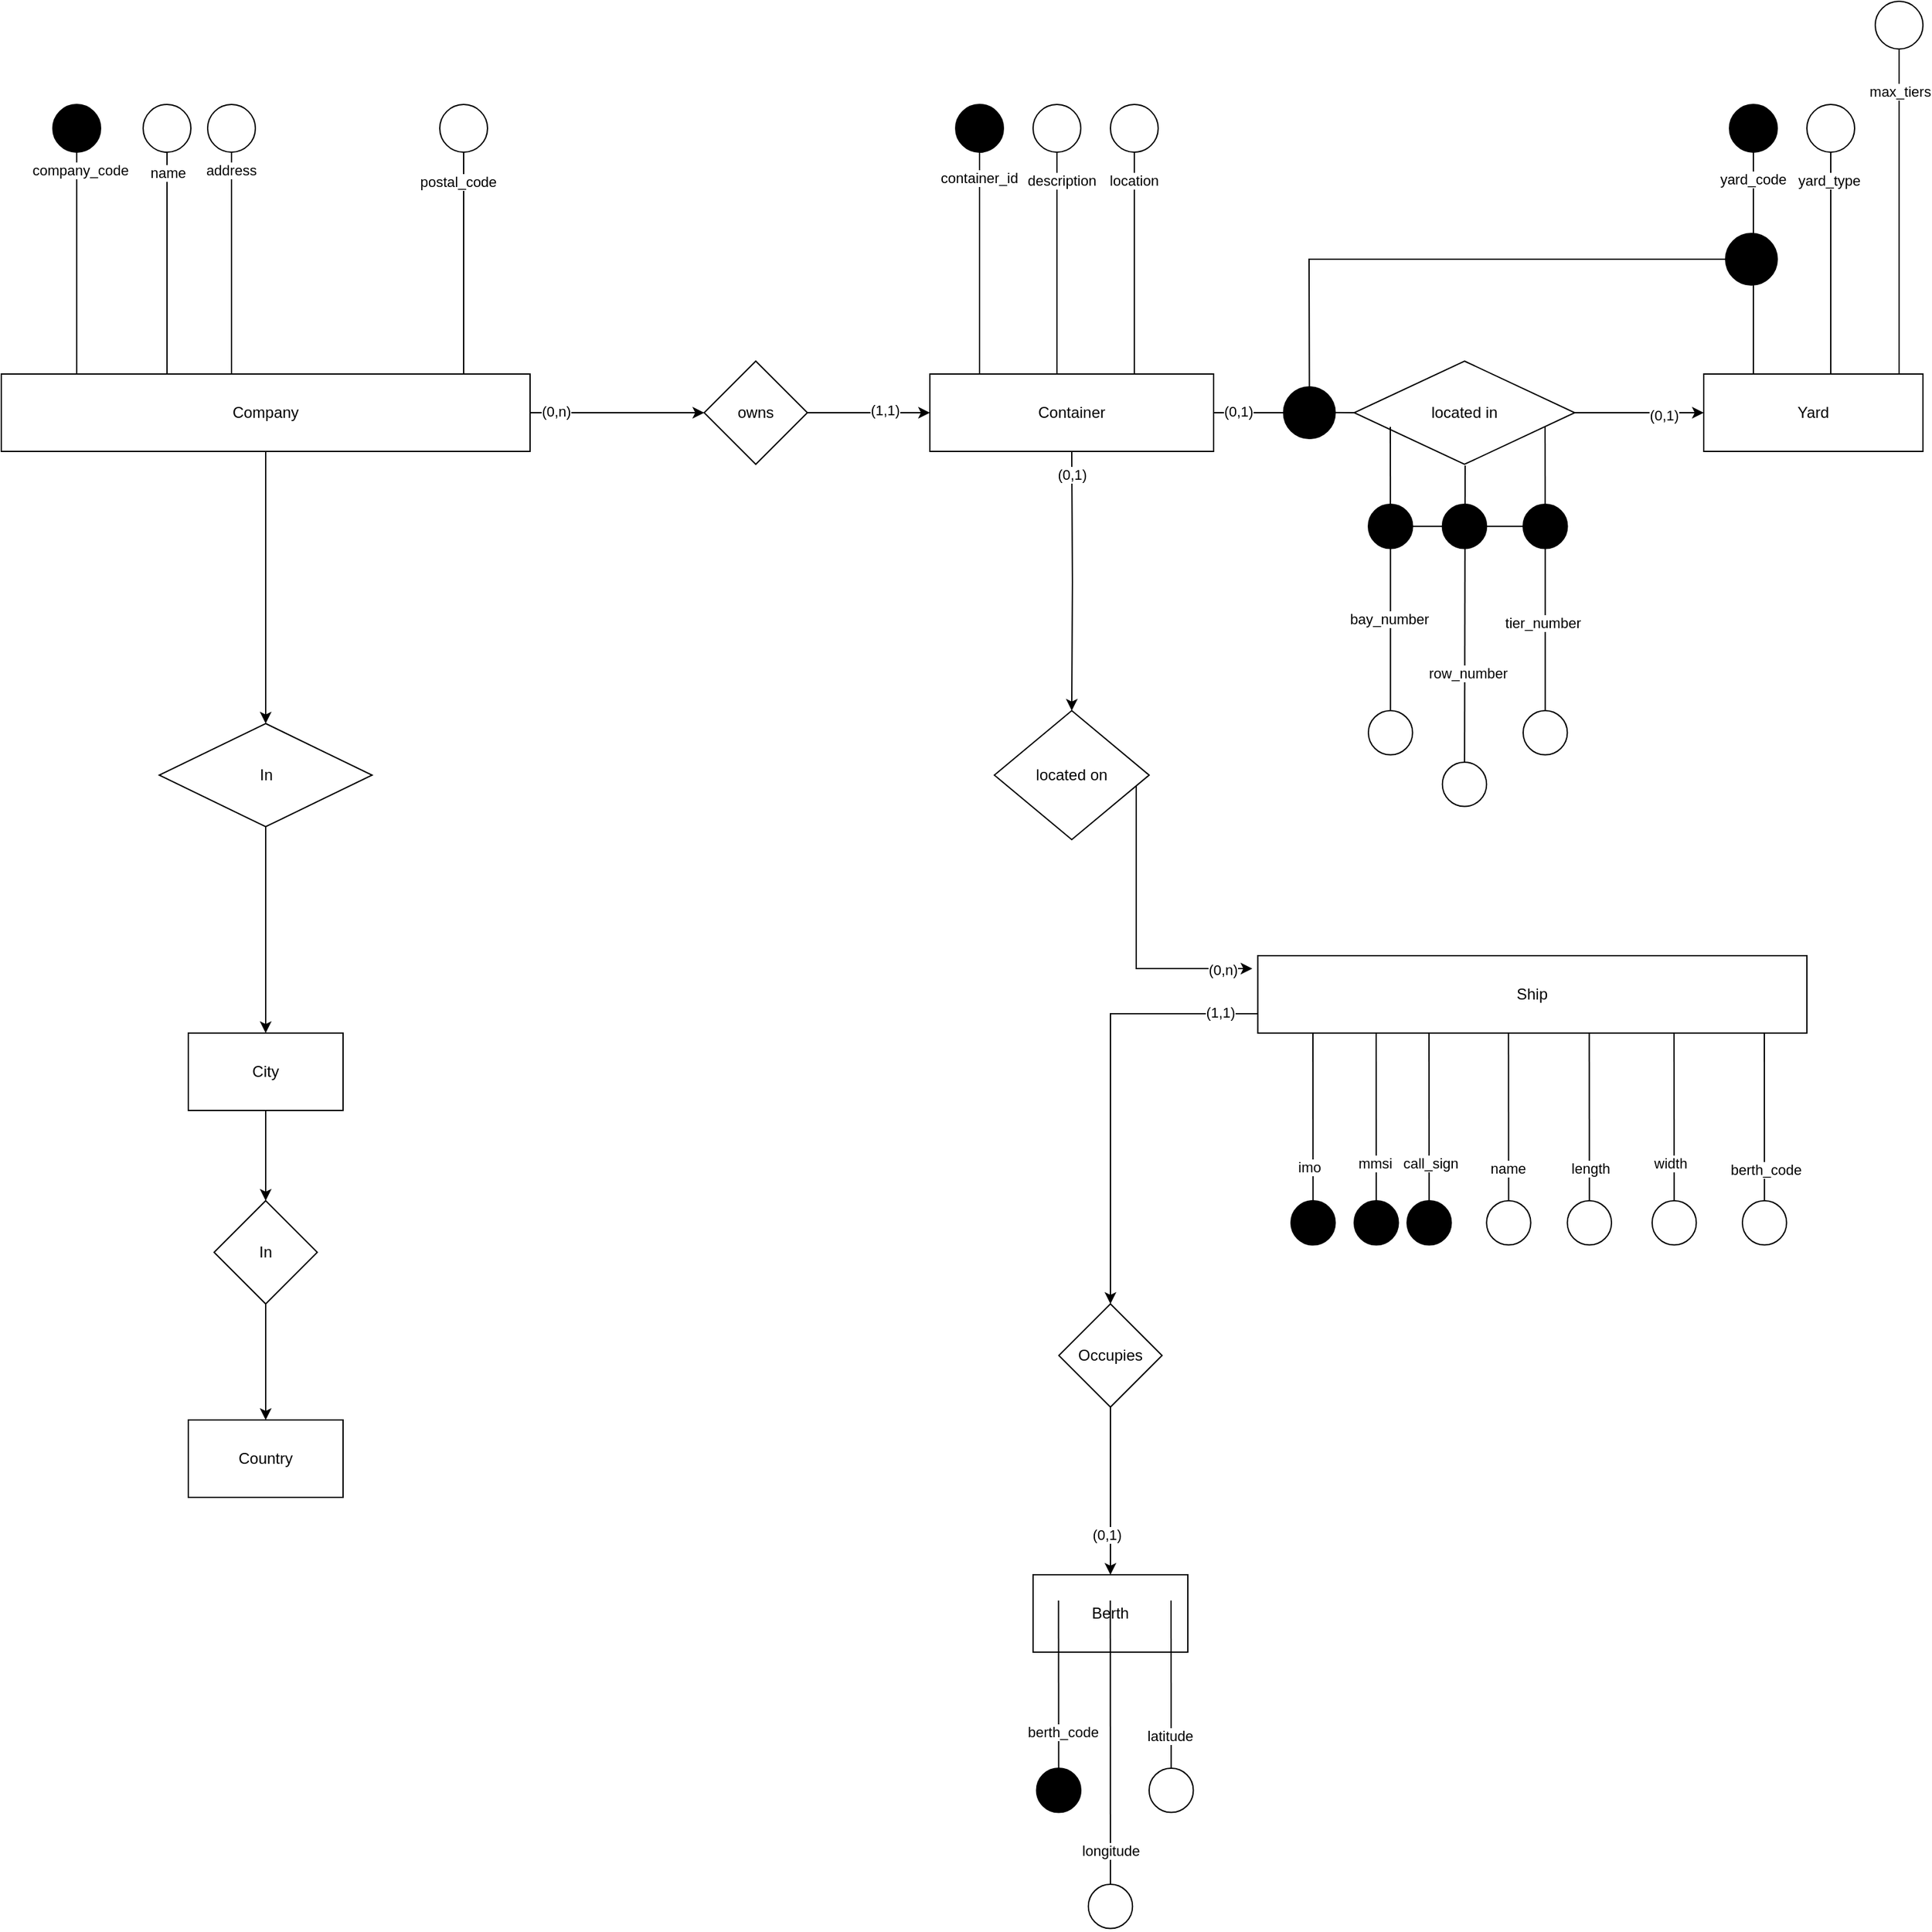 <mxfile version="24.7.14">
  <diagram name="Page-1" id="e7e014a7-5840-1c2e-5031-d8a46d1fe8dd">
    <mxGraphModel dx="2337" dy="1437" grid="1" gridSize="10" guides="1" tooltips="1" connect="1" arrows="1" fold="1" page="1" pageScale="1" pageWidth="1169" pageHeight="826" background="none" math="0" shadow="0">
      <root>
        <mxCell id="0" />
        <mxCell id="1" parent="0" />
        <mxCell id="70YwTGDPezHO6x178m7y-58" value="" style="edgeStyle=orthogonalEdgeStyle;rounded=0;orthogonalLoop=1;jettySize=auto;html=1;" parent="1" source="70YwTGDPezHO6x178m7y-44" target="70YwTGDPezHO6x178m7y-57" edge="1">
          <mxGeometry relative="1" as="geometry" />
        </mxCell>
        <mxCell id="_iF7SoQvkyXgK8WLzw-X-60" value="(0,n)" style="edgeLabel;html=1;align=center;verticalAlign=middle;resizable=0;points=[];" vertex="1" connectable="0" parent="70YwTGDPezHO6x178m7y-58">
          <mxGeometry x="-0.702" relative="1" as="geometry">
            <mxPoint y="-1" as="offset" />
          </mxGeometry>
        </mxCell>
        <mxCell id="70YwTGDPezHO6x178m7y-72" value="" style="edgeStyle=orthogonalEdgeStyle;rounded=0;orthogonalLoop=1;jettySize=auto;html=1;" parent="1" source="70YwTGDPezHO6x178m7y-44" target="70YwTGDPezHO6x178m7y-71" edge="1">
          <mxGeometry relative="1" as="geometry" />
        </mxCell>
        <mxCell id="70YwTGDPezHO6x178m7y-44" value="Company" style="rounded=0;whiteSpace=wrap;html=1;" parent="1" vertex="1">
          <mxGeometry x="40" y="339" width="410" height="60" as="geometry" />
        </mxCell>
        <mxCell id="70YwTGDPezHO6x178m7y-47" value="" style="endArrow=none;html=1;rounded=0;exitX=0.5;exitY=0;exitDx=0;exitDy=0;entryX=0;entryY=0.5;entryDx=0;entryDy=0;" parent="1" target="70YwTGDPezHO6x178m7y-48" edge="1">
          <mxGeometry width="50" height="50" relative="1" as="geometry">
            <mxPoint x="398.5" y="339" as="sourcePoint" />
            <mxPoint x="343.5" y="180" as="targetPoint" />
          </mxGeometry>
        </mxCell>
        <mxCell id="_iF7SoQvkyXgK8WLzw-X-59" value="postal_code" style="edgeLabel;html=1;align=center;verticalAlign=middle;resizable=0;points=[];" vertex="1" connectable="0" parent="70YwTGDPezHO6x178m7y-47">
          <mxGeometry x="0.721" y="5" relative="1" as="geometry">
            <mxPoint y="-1" as="offset" />
          </mxGeometry>
        </mxCell>
        <mxCell id="70YwTGDPezHO6x178m7y-48" value="" style="ellipse;whiteSpace=wrap;html=1;aspect=fixed;rotation=-90;" parent="1" vertex="1">
          <mxGeometry x="380" y="130" width="37" height="37" as="geometry" />
        </mxCell>
        <mxCell id="70YwTGDPezHO6x178m7y-51" value="" style="endArrow=none;html=1;rounded=0;exitX=0.5;exitY=0;exitDx=0;exitDy=0;entryX=0;entryY=0.5;entryDx=0;entryDy=0;" parent="1" target="70YwTGDPezHO6x178m7y-52" edge="1">
          <mxGeometry width="50" height="50" relative="1" as="geometry">
            <mxPoint x="218.5" y="339" as="sourcePoint" />
            <mxPoint x="163.5" y="180" as="targetPoint" />
          </mxGeometry>
        </mxCell>
        <mxCell id="_iF7SoQvkyXgK8WLzw-X-56" value="address" style="edgeLabel;html=1;align=center;verticalAlign=middle;resizable=0;points=[];" vertex="1" connectable="0" parent="70YwTGDPezHO6x178m7y-51">
          <mxGeometry x="0.823" y="1" relative="1" as="geometry">
            <mxPoint y="-1" as="offset" />
          </mxGeometry>
        </mxCell>
        <mxCell id="70YwTGDPezHO6x178m7y-52" value="" style="ellipse;whiteSpace=wrap;html=1;aspect=fixed;rotation=-90;" parent="1" vertex="1">
          <mxGeometry x="200" y="130" width="37" height="37" as="geometry" />
        </mxCell>
        <mxCell id="70YwTGDPezHO6x178m7y-53" value="" style="endArrow=none;html=1;rounded=0;exitX=0.5;exitY=0;exitDx=0;exitDy=0;entryX=0;entryY=0.5;entryDx=0;entryDy=0;" parent="1" target="70YwTGDPezHO6x178m7y-54" edge="1">
          <mxGeometry width="50" height="50" relative="1" as="geometry">
            <mxPoint x="168.5" y="339" as="sourcePoint" />
            <mxPoint x="113.5" y="180" as="targetPoint" />
          </mxGeometry>
        </mxCell>
        <mxCell id="_iF7SoQvkyXgK8WLzw-X-55" value="name" style="edgeLabel;html=1;align=center;verticalAlign=middle;resizable=0;points=[];" vertex="1" connectable="0" parent="70YwTGDPezHO6x178m7y-53">
          <mxGeometry x="0.808" relative="1" as="geometry">
            <mxPoint y="-1" as="offset" />
          </mxGeometry>
        </mxCell>
        <mxCell id="70YwTGDPezHO6x178m7y-54" value="" style="ellipse;whiteSpace=wrap;html=1;aspect=fixed;rotation=-90;" parent="1" vertex="1">
          <mxGeometry x="150" y="130" width="37" height="37" as="geometry" />
        </mxCell>
        <mxCell id="70YwTGDPezHO6x178m7y-55" value="" style="endArrow=none;html=1;rounded=0;exitX=0.5;exitY=0;exitDx=0;exitDy=0;entryX=0;entryY=0.5;entryDx=0;entryDy=0;" parent="1" target="70YwTGDPezHO6x178m7y-56" edge="1">
          <mxGeometry width="50" height="50" relative="1" as="geometry">
            <mxPoint x="98.5" y="339" as="sourcePoint" />
            <mxPoint x="43.5" y="180" as="targetPoint" />
          </mxGeometry>
        </mxCell>
        <mxCell id="_iF7SoQvkyXgK8WLzw-X-54" value="company_code" style="edgeLabel;html=1;align=center;verticalAlign=middle;resizable=0;points=[];" vertex="1" connectable="0" parent="70YwTGDPezHO6x178m7y-55">
          <mxGeometry x="0.823" y="-2" relative="1" as="geometry">
            <mxPoint y="-1" as="offset" />
          </mxGeometry>
        </mxCell>
        <mxCell id="70YwTGDPezHO6x178m7y-56" value="" style="ellipse;whiteSpace=wrap;html=1;aspect=fixed;rotation=-90;fillColor=black;" parent="1" vertex="1">
          <mxGeometry x="80" y="130" width="37" height="37" as="geometry" />
        </mxCell>
        <mxCell id="70YwTGDPezHO6x178m7y-60" value="" style="edgeStyle=orthogonalEdgeStyle;rounded=0;orthogonalLoop=1;jettySize=auto;html=1;" parent="1" source="70YwTGDPezHO6x178m7y-57" target="70YwTGDPezHO6x178m7y-59" edge="1">
          <mxGeometry relative="1" as="geometry" />
        </mxCell>
        <mxCell id="_iF7SoQvkyXgK8WLzw-X-61" value="(1,1)" style="edgeLabel;html=1;align=center;verticalAlign=middle;resizable=0;points=[];" vertex="1" connectable="0" parent="70YwTGDPezHO6x178m7y-60">
          <mxGeometry x="0.266" y="2" relative="1" as="geometry">
            <mxPoint as="offset" />
          </mxGeometry>
        </mxCell>
        <mxCell id="70YwTGDPezHO6x178m7y-57" value="owns" style="rhombus;whiteSpace=wrap;html=1;rounded=0;" parent="1" vertex="1">
          <mxGeometry x="585" y="329" width="80" height="80" as="geometry" />
        </mxCell>
        <mxCell id="70YwTGDPezHO6x178m7y-68" value="" style="edgeStyle=orthogonalEdgeStyle;rounded=0;orthogonalLoop=1;jettySize=auto;html=1;" parent="1" target="70YwTGDPezHO6x178m7y-67" edge="1">
          <mxGeometry relative="1" as="geometry">
            <mxPoint x="870" y="399" as="sourcePoint" />
          </mxGeometry>
        </mxCell>
        <mxCell id="_iF7SoQvkyXgK8WLzw-X-87" value="(0,1)" style="edgeLabel;html=1;align=center;verticalAlign=middle;resizable=0;points=[];" vertex="1" connectable="0" parent="70YwTGDPezHO6x178m7y-68">
          <mxGeometry x="-0.821" relative="1" as="geometry">
            <mxPoint as="offset" />
          </mxGeometry>
        </mxCell>
        <mxCell id="70YwTGDPezHO6x178m7y-59" value="Container" style="whiteSpace=wrap;html=1;rounded=0;" parent="1" vertex="1">
          <mxGeometry x="760" y="339" width="220" height="60" as="geometry" />
        </mxCell>
        <mxCell id="70YwTGDPezHO6x178m7y-61" value="" style="endArrow=none;html=1;rounded=0;exitX=0.5;exitY=0;exitDx=0;exitDy=0;entryX=0;entryY=0.5;entryDx=0;entryDy=0;" parent="1" target="70YwTGDPezHO6x178m7y-62" edge="1">
          <mxGeometry width="50" height="50" relative="1" as="geometry">
            <mxPoint x="798.5" y="339" as="sourcePoint" />
            <mxPoint x="743.5" y="180" as="targetPoint" />
          </mxGeometry>
        </mxCell>
        <mxCell id="_iF7SoQvkyXgK8WLzw-X-62" value="container_id" style="edgeLabel;html=1;align=center;verticalAlign=middle;resizable=0;points=[];" vertex="1" connectable="0" parent="70YwTGDPezHO6x178m7y-61">
          <mxGeometry x="0.764" y="1" relative="1" as="geometry">
            <mxPoint y="-1" as="offset" />
          </mxGeometry>
        </mxCell>
        <mxCell id="70YwTGDPezHO6x178m7y-62" value="" style="ellipse;whiteSpace=wrap;html=1;aspect=fixed;rotation=-90;fillColor=black;" parent="1" vertex="1">
          <mxGeometry x="780" y="130" width="37" height="37" as="geometry" />
        </mxCell>
        <mxCell id="70YwTGDPezHO6x178m7y-63" value="" style="endArrow=none;html=1;rounded=0;exitX=0.5;exitY=0;exitDx=0;exitDy=0;entryX=0;entryY=0.5;entryDx=0;entryDy=0;" parent="1" target="70YwTGDPezHO6x178m7y-64" edge="1">
          <mxGeometry width="50" height="50" relative="1" as="geometry">
            <mxPoint x="858.5" y="339" as="sourcePoint" />
            <mxPoint x="803.5" y="180" as="targetPoint" />
          </mxGeometry>
        </mxCell>
        <mxCell id="_iF7SoQvkyXgK8WLzw-X-63" value="description" style="edgeLabel;html=1;align=center;verticalAlign=middle;resizable=0;points=[];" vertex="1" connectable="0" parent="70YwTGDPezHO6x178m7y-63">
          <mxGeometry x="0.736" y="-3" relative="1" as="geometry">
            <mxPoint y="-1" as="offset" />
          </mxGeometry>
        </mxCell>
        <mxCell id="70YwTGDPezHO6x178m7y-64" value="" style="ellipse;whiteSpace=wrap;html=1;aspect=fixed;rotation=-90;" parent="1" vertex="1">
          <mxGeometry x="840" y="130" width="37" height="37" as="geometry" />
        </mxCell>
        <mxCell id="70YwTGDPezHO6x178m7y-65" value="" style="endArrow=none;html=1;rounded=0;exitX=0.5;exitY=0;exitDx=0;exitDy=0;entryX=0;entryY=0.5;entryDx=0;entryDy=0;" parent="1" target="70YwTGDPezHO6x178m7y-66" edge="1">
          <mxGeometry width="50" height="50" relative="1" as="geometry">
            <mxPoint x="918.5" y="339" as="sourcePoint" />
            <mxPoint x="863.5" y="180" as="targetPoint" />
          </mxGeometry>
        </mxCell>
        <mxCell id="_iF7SoQvkyXgK8WLzw-X-64" value="location" style="edgeLabel;html=1;align=center;verticalAlign=middle;resizable=0;points=[];" vertex="1" connectable="0" parent="70YwTGDPezHO6x178m7y-65">
          <mxGeometry x="0.736" y="1" relative="1" as="geometry">
            <mxPoint y="-1" as="offset" />
          </mxGeometry>
        </mxCell>
        <mxCell id="70YwTGDPezHO6x178m7y-66" value="" style="ellipse;whiteSpace=wrap;html=1;aspect=fixed;rotation=-90;" parent="1" vertex="1">
          <mxGeometry x="900" y="130" width="37" height="37" as="geometry" />
        </mxCell>
        <mxCell id="70YwTGDPezHO6x178m7y-70" value="" style="edgeStyle=orthogonalEdgeStyle;rounded=0;orthogonalLoop=1;jettySize=auto;html=1;" parent="1" source="70YwTGDPezHO6x178m7y-67" edge="1">
          <mxGeometry relative="1" as="geometry">
            <Array as="points">
              <mxPoint x="920" y="800" />
              <mxPoint x="920" y="800" />
            </Array>
            <mxPoint x="1010" y="800" as="targetPoint" />
          </mxGeometry>
        </mxCell>
        <mxCell id="_iF7SoQvkyXgK8WLzw-X-85" value="(0,n)" style="edgeLabel;html=1;align=center;verticalAlign=middle;resizable=0;points=[];" vertex="1" connectable="0" parent="70YwTGDPezHO6x178m7y-70">
          <mxGeometry x="0.8" y="-1" relative="1" as="geometry">
            <mxPoint as="offset" />
          </mxGeometry>
        </mxCell>
        <mxCell id="70YwTGDPezHO6x178m7y-67" value="located on" style="rhombus;whiteSpace=wrap;html=1;rounded=0;" parent="1" vertex="1">
          <mxGeometry x="810" y="600" width="120" height="100" as="geometry" />
        </mxCell>
        <mxCell id="70YwTGDPezHO6x178m7y-81" value="" style="edgeStyle=orthogonalEdgeStyle;rounded=0;orthogonalLoop=1;jettySize=auto;html=1;exitX=0;exitY=0.75;exitDx=0;exitDy=0;" parent="1" source="70YwTGDPezHO6x178m7y-69" target="70YwTGDPezHO6x178m7y-80" edge="1">
          <mxGeometry relative="1" as="geometry">
            <Array as="points">
              <mxPoint x="900" y="835" />
            </Array>
          </mxGeometry>
        </mxCell>
        <mxCell id="_iF7SoQvkyXgK8WLzw-X-84" value="(1,1)" style="edgeLabel;html=1;align=center;verticalAlign=middle;resizable=0;points=[];" vertex="1" connectable="0" parent="70YwTGDPezHO6x178m7y-81">
          <mxGeometry x="-0.826" y="-1" relative="1" as="geometry">
            <mxPoint as="offset" />
          </mxGeometry>
        </mxCell>
        <mxCell id="70YwTGDPezHO6x178m7y-69" value="Ship" style="whiteSpace=wrap;html=1;rounded=0;" parent="1" vertex="1">
          <mxGeometry x="1014.25" y="790" width="425.75" height="60" as="geometry" />
        </mxCell>
        <mxCell id="70YwTGDPezHO6x178m7y-75" value="" style="edgeStyle=orthogonalEdgeStyle;rounded=0;orthogonalLoop=1;jettySize=auto;html=1;" parent="1" source="70YwTGDPezHO6x178m7y-71" target="70YwTGDPezHO6x178m7y-74" edge="1">
          <mxGeometry relative="1" as="geometry" />
        </mxCell>
        <mxCell id="70YwTGDPezHO6x178m7y-71" value="In" style="rhombus;whiteSpace=wrap;html=1;rounded=0;" parent="1" vertex="1">
          <mxGeometry x="162.5" y="610" width="165" height="80" as="geometry" />
        </mxCell>
        <mxCell id="70YwTGDPezHO6x178m7y-77" value="" style="edgeStyle=orthogonalEdgeStyle;rounded=0;orthogonalLoop=1;jettySize=auto;html=1;" parent="1" source="70YwTGDPezHO6x178m7y-74" target="70YwTGDPezHO6x178m7y-76" edge="1">
          <mxGeometry relative="1" as="geometry" />
        </mxCell>
        <mxCell id="70YwTGDPezHO6x178m7y-74" value="City" style="whiteSpace=wrap;html=1;rounded=0;" parent="1" vertex="1">
          <mxGeometry x="185" y="850" width="120" height="60" as="geometry" />
        </mxCell>
        <mxCell id="70YwTGDPezHO6x178m7y-79" value="" style="edgeStyle=orthogonalEdgeStyle;rounded=0;orthogonalLoop=1;jettySize=auto;html=1;" parent="1" source="70YwTGDPezHO6x178m7y-76" target="70YwTGDPezHO6x178m7y-78" edge="1">
          <mxGeometry relative="1" as="geometry" />
        </mxCell>
        <mxCell id="70YwTGDPezHO6x178m7y-76" value="In" style="rhombus;whiteSpace=wrap;html=1;rounded=0;" parent="1" vertex="1">
          <mxGeometry x="205" y="980" width="80" height="80" as="geometry" />
        </mxCell>
        <mxCell id="70YwTGDPezHO6x178m7y-78" value="Country" style="whiteSpace=wrap;html=1;rounded=0;" parent="1" vertex="1">
          <mxGeometry x="185" y="1150" width="120" height="60" as="geometry" />
        </mxCell>
        <mxCell id="70YwTGDPezHO6x178m7y-83" value="" style="edgeStyle=orthogonalEdgeStyle;rounded=0;orthogonalLoop=1;jettySize=auto;html=1;" parent="1" source="70YwTGDPezHO6x178m7y-80" target="70YwTGDPezHO6x178m7y-82" edge="1">
          <mxGeometry relative="1" as="geometry" />
        </mxCell>
        <mxCell id="_iF7SoQvkyXgK8WLzw-X-83" value="(0,1)" style="edgeLabel;html=1;align=center;verticalAlign=middle;resizable=0;points=[];" vertex="1" connectable="0" parent="70YwTGDPezHO6x178m7y-83">
          <mxGeometry x="0.523" y="-3" relative="1" as="geometry">
            <mxPoint as="offset" />
          </mxGeometry>
        </mxCell>
        <mxCell id="70YwTGDPezHO6x178m7y-80" value="Occupies" style="rhombus;whiteSpace=wrap;html=1;rounded=0;" parent="1" vertex="1">
          <mxGeometry x="860" y="1060" width="80" height="80" as="geometry" />
        </mxCell>
        <mxCell id="70YwTGDPezHO6x178m7y-82" value="Berth" style="whiteSpace=wrap;html=1;rounded=0;" parent="1" vertex="1">
          <mxGeometry x="840" y="1270" width="120" height="60" as="geometry" />
        </mxCell>
        <mxCell id="70YwTGDPezHO6x178m7y-87" value="" style="edgeStyle=orthogonalEdgeStyle;rounded=0;orthogonalLoop=1;jettySize=auto;html=1;" parent="1" source="70YwTGDPezHO6x178m7y-84" target="70YwTGDPezHO6x178m7y-86" edge="1">
          <mxGeometry relative="1" as="geometry" />
        </mxCell>
        <mxCell id="_iF7SoQvkyXgK8WLzw-X-94" value="(0,1)" style="edgeLabel;html=1;align=center;verticalAlign=middle;resizable=0;points=[];" vertex="1" connectable="0" parent="70YwTGDPezHO6x178m7y-87">
          <mxGeometry x="0.384" y="-2" relative="1" as="geometry">
            <mxPoint as="offset" />
          </mxGeometry>
        </mxCell>
        <mxCell id="70YwTGDPezHO6x178m7y-84" value="located in" style="rhombus;whiteSpace=wrap;html=1;rounded=0;" parent="1" vertex="1">
          <mxGeometry x="1089" y="329" width="171" height="80" as="geometry" />
        </mxCell>
        <mxCell id="70YwTGDPezHO6x178m7y-86" value="Yard" style="whiteSpace=wrap;html=1;rounded=0;" parent="1" vertex="1">
          <mxGeometry x="1360" y="339" width="170" height="60" as="geometry" />
        </mxCell>
        <mxCell id="_iF7SoQvkyXgK8WLzw-X-3" value="" style="endArrow=none;html=1;rounded=0;exitX=0.5;exitY=0;exitDx=0;exitDy=0;entryX=0;entryY=0.5;entryDx=0;entryDy=0;" edge="1" parent="1" target="_iF7SoQvkyXgK8WLzw-X-4">
          <mxGeometry width="50" height="50" relative="1" as="geometry">
            <mxPoint x="1511.5" y="339" as="sourcePoint" />
            <mxPoint x="1456.5" y="180" as="targetPoint" />
          </mxGeometry>
        </mxCell>
        <mxCell id="_iF7SoQvkyXgK8WLzw-X-71" value="max_tiers" style="edgeLabel;html=1;align=center;verticalAlign=middle;resizable=0;points=[];" vertex="1" connectable="0" parent="_iF7SoQvkyXgK8WLzw-X-3">
          <mxGeometry x="0.736" relative="1" as="geometry">
            <mxPoint y="-1" as="offset" />
          </mxGeometry>
        </mxCell>
        <mxCell id="_iF7SoQvkyXgK8WLzw-X-4" value="" style="ellipse;whiteSpace=wrap;html=1;aspect=fixed;rotation=-90;" vertex="1" parent="1">
          <mxGeometry x="1493" y="50" width="37" height="37" as="geometry" />
        </mxCell>
        <mxCell id="_iF7SoQvkyXgK8WLzw-X-5" value="" style="endArrow=none;html=1;rounded=0;exitX=0.5;exitY=0;exitDx=0;exitDy=0;entryX=0;entryY=0.5;entryDx=0;entryDy=0;" edge="1" parent="1" target="_iF7SoQvkyXgK8WLzw-X-6">
          <mxGeometry width="50" height="50" relative="1" as="geometry">
            <mxPoint x="1458.5" y="339" as="sourcePoint" />
            <mxPoint x="1403.5" y="180" as="targetPoint" />
          </mxGeometry>
        </mxCell>
        <mxCell id="_iF7SoQvkyXgK8WLzw-X-69" value="yard_type" style="edgeLabel;html=1;align=center;verticalAlign=middle;resizable=0;points=[];" vertex="1" connectable="0" parent="_iF7SoQvkyXgK8WLzw-X-5">
          <mxGeometry x="0.736" y="2" relative="1" as="geometry">
            <mxPoint y="-1" as="offset" />
          </mxGeometry>
        </mxCell>
        <mxCell id="_iF7SoQvkyXgK8WLzw-X-6" value="" style="ellipse;whiteSpace=wrap;html=1;aspect=fixed;rotation=-90;" vertex="1" parent="1">
          <mxGeometry x="1440" y="130" width="37" height="37" as="geometry" />
        </mxCell>
        <mxCell id="_iF7SoQvkyXgK8WLzw-X-7" value="" style="endArrow=none;html=1;rounded=0;exitX=0.5;exitY=0;exitDx=0;exitDy=0;entryX=0;entryY=0.5;entryDx=0;entryDy=0;" edge="1" parent="1" target="_iF7SoQvkyXgK8WLzw-X-8">
          <mxGeometry width="50" height="50" relative="1" as="geometry">
            <mxPoint x="1398.5" y="339" as="sourcePoint" />
            <mxPoint x="1343.5" y="180" as="targetPoint" />
          </mxGeometry>
        </mxCell>
        <mxCell id="_iF7SoQvkyXgK8WLzw-X-68" value="yard_code" style="edgeLabel;html=1;align=center;verticalAlign=middle;resizable=0;points=[];" vertex="1" connectable="0" parent="_iF7SoQvkyXgK8WLzw-X-7">
          <mxGeometry x="0.75" y="1" relative="1" as="geometry">
            <mxPoint y="-1" as="offset" />
          </mxGeometry>
        </mxCell>
        <mxCell id="_iF7SoQvkyXgK8WLzw-X-8" value="" style="ellipse;whiteSpace=wrap;html=1;aspect=fixed;rotation=-90;fillColor=black;" vertex="1" parent="1">
          <mxGeometry x="1380" y="130" width="37" height="37" as="geometry" />
        </mxCell>
        <mxCell id="_iF7SoQvkyXgK8WLzw-X-13" value="" style="ellipse;whiteSpace=wrap;html=1;aspect=fixed;fillColor=black;" vertex="1" parent="1">
          <mxGeometry x="1377" y="230" width="40" height="40" as="geometry" />
        </mxCell>
        <mxCell id="_iF7SoQvkyXgK8WLzw-X-16" value="" style="endArrow=none;html=1;rounded=0;" edge="1" parent="1">
          <mxGeometry width="50" height="50" relative="1" as="geometry">
            <mxPoint x="870" y="510" as="sourcePoint" />
            <mxPoint x="870" y="510" as="targetPoint" />
            <Array as="points" />
          </mxGeometry>
        </mxCell>
        <mxCell id="_iF7SoQvkyXgK8WLzw-X-17" value="" style="endArrow=none;html=1;rounded=0;entryX=0;entryY=0.5;entryDx=0;entryDy=0;" edge="1" parent="1" target="_iF7SoQvkyXgK8WLzw-X-18" source="_iF7SoQvkyXgK8WLzw-X-46">
          <mxGeometry width="50" height="50" relative="1" as="geometry">
            <mxPoint x="1117" y="380" as="sourcePoint" />
            <mxPoint x="1120.75" y="522" as="targetPoint" />
          </mxGeometry>
        </mxCell>
        <mxCell id="_iF7SoQvkyXgK8WLzw-X-65" value="bay_number" style="edgeLabel;html=1;align=center;verticalAlign=middle;resizable=0;points=[];" vertex="1" connectable="0" parent="_iF7SoQvkyXgK8WLzw-X-17">
          <mxGeometry x="-0.315" y="-1" relative="1" as="geometry">
            <mxPoint as="offset" />
          </mxGeometry>
        </mxCell>
        <mxCell id="_iF7SoQvkyXgK8WLzw-X-18" value="" style="ellipse;whiteSpace=wrap;html=1;aspect=fixed;rotation=-90;" vertex="1" parent="1">
          <mxGeometry x="1100" y="600" width="34.25" height="34.25" as="geometry" />
        </mxCell>
        <mxCell id="_iF7SoQvkyXgK8WLzw-X-20" value="" style="endArrow=none;html=1;rounded=0;entryX=0;entryY=0.5;entryDx=0;entryDy=0;" edge="1" parent="1" target="_iF7SoQvkyXgK8WLzw-X-21">
          <mxGeometry width="50" height="50" relative="1" as="geometry">
            <mxPoint x="1175" y="410" as="sourcePoint" />
            <mxPoint x="1178.13" y="541" as="targetPoint" />
            <Array as="points" />
          </mxGeometry>
        </mxCell>
        <mxCell id="_iF7SoQvkyXgK8WLzw-X-66" value="row_number" style="edgeLabel;html=1;align=center;verticalAlign=middle;resizable=0;points=[];" vertex="1" connectable="0" parent="_iF7SoQvkyXgK8WLzw-X-20">
          <mxGeometry x="0.22" y="2" relative="1" as="geometry">
            <mxPoint as="offset" />
          </mxGeometry>
        </mxCell>
        <mxCell id="_iF7SoQvkyXgK8WLzw-X-21" value="" style="ellipse;whiteSpace=wrap;html=1;aspect=fixed;rotation=-90;" vertex="1" parent="1">
          <mxGeometry x="1157.38" y="640" width="34.25" height="34.25" as="geometry" />
        </mxCell>
        <mxCell id="_iF7SoQvkyXgK8WLzw-X-22" value="" style="endArrow=none;html=1;rounded=0;entryX=0;entryY=0.5;entryDx=0;entryDy=0;" edge="1" parent="1" target="_iF7SoQvkyXgK8WLzw-X-23" source="_iF7SoQvkyXgK8WLzw-X-49">
          <mxGeometry width="50" height="50" relative="1" as="geometry">
            <mxPoint x="1237" y="380" as="sourcePoint" />
            <mxPoint x="1240.75" y="522" as="targetPoint" />
          </mxGeometry>
        </mxCell>
        <mxCell id="_iF7SoQvkyXgK8WLzw-X-67" value="tier_number" style="edgeLabel;html=1;align=center;verticalAlign=middle;resizable=0;points=[];" vertex="1" connectable="0" parent="_iF7SoQvkyXgK8WLzw-X-22">
          <mxGeometry x="-0.286" y="-2" relative="1" as="geometry">
            <mxPoint y="1" as="offset" />
          </mxGeometry>
        </mxCell>
        <mxCell id="_iF7SoQvkyXgK8WLzw-X-23" value="" style="ellipse;whiteSpace=wrap;html=1;aspect=fixed;rotation=-90;" vertex="1" parent="1">
          <mxGeometry x="1220" y="600" width="34.25" height="34.25" as="geometry" />
        </mxCell>
        <mxCell id="_iF7SoQvkyXgK8WLzw-X-24" value="" style="endArrow=none;html=1;rounded=0;entryX=0;entryY=0.5;entryDx=0;entryDy=0;" edge="1" parent="1" target="_iF7SoQvkyXgK8WLzw-X-25">
          <mxGeometry width="50" height="50" relative="1" as="geometry">
            <mxPoint x="859.75" y="1290" as="sourcePoint" />
            <mxPoint x="863.5" y="1432" as="targetPoint" />
          </mxGeometry>
        </mxCell>
        <mxCell id="_iF7SoQvkyXgK8WLzw-X-80" value="berth_code" style="edgeLabel;html=1;align=center;verticalAlign=middle;resizable=0;points=[];" vertex="1" connectable="0" parent="_iF7SoQvkyXgK8WLzw-X-24">
          <mxGeometry x="0.245" y="3" relative="1" as="geometry">
            <mxPoint as="offset" />
          </mxGeometry>
        </mxCell>
        <mxCell id="_iF7SoQvkyXgK8WLzw-X-25" value="" style="ellipse;whiteSpace=wrap;html=1;aspect=fixed;rotation=-90;fillColor=black;" vertex="1" parent="1">
          <mxGeometry x="842.75" y="1420" width="34.25" height="34.25" as="geometry" />
        </mxCell>
        <mxCell id="_iF7SoQvkyXgK8WLzw-X-26" value="" style="endArrow=none;html=1;rounded=0;entryX=0;entryY=0.5;entryDx=0;entryDy=0;" edge="1" parent="1" target="_iF7SoQvkyXgK8WLzw-X-27">
          <mxGeometry width="50" height="50" relative="1" as="geometry">
            <mxPoint x="899.88" y="1290" as="sourcePoint" />
            <mxPoint x="903.63" y="1432" as="targetPoint" />
          </mxGeometry>
        </mxCell>
        <mxCell id="_iF7SoQvkyXgK8WLzw-X-81" value="longitude" style="edgeLabel;html=1;align=center;verticalAlign=middle;resizable=0;points=[];" vertex="1" connectable="0" parent="_iF7SoQvkyXgK8WLzw-X-26">
          <mxGeometry x="0.522" relative="1" as="geometry">
            <mxPoint as="offset" />
          </mxGeometry>
        </mxCell>
        <mxCell id="_iF7SoQvkyXgK8WLzw-X-27" value="" style="ellipse;whiteSpace=wrap;html=1;aspect=fixed;rotation=-90;" vertex="1" parent="1">
          <mxGeometry x="882.87" y="1510" width="34.25" height="34.25" as="geometry" />
        </mxCell>
        <mxCell id="_iF7SoQvkyXgK8WLzw-X-28" value="" style="endArrow=none;html=1;rounded=0;entryX=0;entryY=0.5;entryDx=0;entryDy=0;" edge="1" parent="1" target="_iF7SoQvkyXgK8WLzw-X-29">
          <mxGeometry width="50" height="50" relative="1" as="geometry">
            <mxPoint x="947" y="1290" as="sourcePoint" />
            <mxPoint x="950.75" y="1432" as="targetPoint" />
          </mxGeometry>
        </mxCell>
        <mxCell id="_iF7SoQvkyXgK8WLzw-X-82" value="latitude" style="edgeLabel;html=1;align=center;verticalAlign=middle;resizable=0;points=[];" vertex="1" connectable="0" parent="_iF7SoQvkyXgK8WLzw-X-28">
          <mxGeometry x="0.276" y="-1" relative="1" as="geometry">
            <mxPoint as="offset" />
          </mxGeometry>
        </mxCell>
        <mxCell id="_iF7SoQvkyXgK8WLzw-X-29" value="" style="ellipse;whiteSpace=wrap;html=1;aspect=fixed;rotation=-90;" vertex="1" parent="1">
          <mxGeometry x="930" y="1420" width="34.25" height="34.25" as="geometry" />
        </mxCell>
        <mxCell id="_iF7SoQvkyXgK8WLzw-X-30" value="" style="endArrow=none;html=1;rounded=0;entryX=0;entryY=0.5;entryDx=0;entryDy=0;" edge="1" parent="1" target="_iF7SoQvkyXgK8WLzw-X-31">
          <mxGeometry width="50" height="50" relative="1" as="geometry">
            <mxPoint x="1057" y="850" as="sourcePoint" />
            <mxPoint x="1060.75" y="992" as="targetPoint" />
          </mxGeometry>
        </mxCell>
        <mxCell id="_iF7SoQvkyXgK8WLzw-X-72" value="imo" style="edgeLabel;html=1;align=center;verticalAlign=middle;resizable=0;points=[];" vertex="1" connectable="0" parent="_iF7SoQvkyXgK8WLzw-X-30">
          <mxGeometry x="0.26" y="-3" relative="1" as="geometry">
            <mxPoint as="offset" />
          </mxGeometry>
        </mxCell>
        <mxCell id="_iF7SoQvkyXgK8WLzw-X-31" value="" style="ellipse;whiteSpace=wrap;html=1;aspect=fixed;rotation=-90;fillColor=black;" vertex="1" parent="1">
          <mxGeometry x="1040" y="980" width="34.25" height="34.25" as="geometry" />
        </mxCell>
        <mxCell id="_iF7SoQvkyXgK8WLzw-X-32" value="" style="endArrow=none;html=1;rounded=0;entryX=0;entryY=0.5;entryDx=0;entryDy=0;" edge="1" parent="1" target="_iF7SoQvkyXgK8WLzw-X-33">
          <mxGeometry width="50" height="50" relative="1" as="geometry">
            <mxPoint x="1106" y="850" as="sourcePoint" />
            <mxPoint x="1109.75" y="992" as="targetPoint" />
          </mxGeometry>
        </mxCell>
        <mxCell id="_iF7SoQvkyXgK8WLzw-X-73" value="mmsi" style="edgeLabel;html=1;align=center;verticalAlign=middle;resizable=0;points=[];" vertex="1" connectable="0" parent="_iF7SoQvkyXgK8WLzw-X-32">
          <mxGeometry x="0.23" y="-1" relative="1" as="geometry">
            <mxPoint as="offset" />
          </mxGeometry>
        </mxCell>
        <mxCell id="_iF7SoQvkyXgK8WLzw-X-33" value="" style="ellipse;whiteSpace=wrap;html=1;aspect=fixed;rotation=-90;fillColor=black;" vertex="1" parent="1">
          <mxGeometry x="1089" y="980" width="34.25" height="34.25" as="geometry" />
        </mxCell>
        <mxCell id="_iF7SoQvkyXgK8WLzw-X-34" value="" style="endArrow=none;html=1;rounded=0;entryX=0;entryY=0.5;entryDx=0;entryDy=0;" edge="1" parent="1" target="_iF7SoQvkyXgK8WLzw-X-35">
          <mxGeometry width="50" height="50" relative="1" as="geometry">
            <mxPoint x="1147" y="850" as="sourcePoint" />
            <mxPoint x="1150.75" y="992" as="targetPoint" />
          </mxGeometry>
        </mxCell>
        <mxCell id="_iF7SoQvkyXgK8WLzw-X-74" value="call_sign" style="edgeLabel;html=1;align=center;verticalAlign=middle;resizable=0;points=[];" vertex="1" connectable="0" parent="_iF7SoQvkyXgK8WLzw-X-34">
          <mxGeometry x="0.23" y="1" relative="1" as="geometry">
            <mxPoint as="offset" />
          </mxGeometry>
        </mxCell>
        <mxCell id="_iF7SoQvkyXgK8WLzw-X-35" value="" style="ellipse;whiteSpace=wrap;html=1;aspect=fixed;rotation=-90;fillColor=black;" vertex="1" parent="1">
          <mxGeometry x="1130" y="980" width="34.25" height="34.25" as="geometry" />
        </mxCell>
        <mxCell id="_iF7SoQvkyXgK8WLzw-X-36" value="" style="endArrow=none;html=1;rounded=0;entryX=0;entryY=0.5;entryDx=0;entryDy=0;" edge="1" parent="1" target="_iF7SoQvkyXgK8WLzw-X-37">
          <mxGeometry width="50" height="50" relative="1" as="geometry">
            <mxPoint x="1208.63" y="850" as="sourcePoint" />
            <mxPoint x="1212.38" y="992" as="targetPoint" />
          </mxGeometry>
        </mxCell>
        <mxCell id="_iF7SoQvkyXgK8WLzw-X-75" value="name" style="edgeLabel;html=1;align=center;verticalAlign=middle;resizable=0;points=[];" vertex="1" connectable="0" parent="_iF7SoQvkyXgK8WLzw-X-36">
          <mxGeometry x="0.276" y="-1" relative="1" as="geometry">
            <mxPoint as="offset" />
          </mxGeometry>
        </mxCell>
        <mxCell id="_iF7SoQvkyXgK8WLzw-X-37" value="" style="ellipse;whiteSpace=wrap;html=1;aspect=fixed;rotation=-90;" vertex="1" parent="1">
          <mxGeometry x="1191.63" y="980" width="34.25" height="34.25" as="geometry" />
        </mxCell>
        <mxCell id="_iF7SoQvkyXgK8WLzw-X-38" value="" style="endArrow=none;html=1;rounded=0;entryX=0;entryY=0.5;entryDx=0;entryDy=0;" edge="1" parent="1" target="_iF7SoQvkyXgK8WLzw-X-39">
          <mxGeometry width="50" height="50" relative="1" as="geometry">
            <mxPoint x="1271.25" y="850" as="sourcePoint" />
            <mxPoint x="1275" y="992" as="targetPoint" />
          </mxGeometry>
        </mxCell>
        <mxCell id="_iF7SoQvkyXgK8WLzw-X-76" value="length" style="edgeLabel;html=1;align=center;verticalAlign=middle;resizable=0;points=[];" vertex="1" connectable="0" parent="_iF7SoQvkyXgK8WLzw-X-38">
          <mxGeometry x="0.276" relative="1" as="geometry">
            <mxPoint as="offset" />
          </mxGeometry>
        </mxCell>
        <mxCell id="_iF7SoQvkyXgK8WLzw-X-39" value="" style="ellipse;whiteSpace=wrap;html=1;aspect=fixed;rotation=-90;" vertex="1" parent="1">
          <mxGeometry x="1254.25" y="980" width="34.25" height="34.25" as="geometry" />
        </mxCell>
        <mxCell id="_iF7SoQvkyXgK8WLzw-X-40" value="" style="endArrow=none;html=1;rounded=0;entryX=0;entryY=0.5;entryDx=0;entryDy=0;" edge="1" parent="1" target="_iF7SoQvkyXgK8WLzw-X-41">
          <mxGeometry width="50" height="50" relative="1" as="geometry">
            <mxPoint x="1337" y="850" as="sourcePoint" />
            <mxPoint x="1340.75" y="992" as="targetPoint" />
          </mxGeometry>
        </mxCell>
        <mxCell id="_iF7SoQvkyXgK8WLzw-X-77" value="width" style="edgeLabel;html=1;align=center;verticalAlign=middle;resizable=0;points=[];" vertex="1" connectable="0" parent="_iF7SoQvkyXgK8WLzw-X-40">
          <mxGeometry x="0.23" y="-3" relative="1" as="geometry">
            <mxPoint as="offset" />
          </mxGeometry>
        </mxCell>
        <mxCell id="_iF7SoQvkyXgK8WLzw-X-41" value="" style="ellipse;whiteSpace=wrap;html=1;aspect=fixed;rotation=-90;" vertex="1" parent="1">
          <mxGeometry x="1320" y="980" width="34.25" height="34.25" as="geometry" />
        </mxCell>
        <mxCell id="_iF7SoQvkyXgK8WLzw-X-42" value="" style="endArrow=none;html=1;rounded=0;entryX=0;entryY=0.5;entryDx=0;entryDy=0;" edge="1" parent="1" target="_iF7SoQvkyXgK8WLzw-X-43">
          <mxGeometry width="50" height="50" relative="1" as="geometry">
            <mxPoint x="1407" y="850" as="sourcePoint" />
            <mxPoint x="1410.75" y="992" as="targetPoint" />
          </mxGeometry>
        </mxCell>
        <mxCell id="_iF7SoQvkyXgK8WLzw-X-79" value="berth_code" style="edgeLabel;html=1;align=center;verticalAlign=middle;resizable=0;points=[];" vertex="1" connectable="0" parent="_iF7SoQvkyXgK8WLzw-X-42">
          <mxGeometry x="0.291" y="1" relative="1" as="geometry">
            <mxPoint as="offset" />
          </mxGeometry>
        </mxCell>
        <mxCell id="_iF7SoQvkyXgK8WLzw-X-43" value="" style="ellipse;whiteSpace=wrap;html=1;aspect=fixed;rotation=-90;" vertex="1" parent="1">
          <mxGeometry x="1390" y="980" width="34.25" height="34.25" as="geometry" />
        </mxCell>
        <mxCell id="_iF7SoQvkyXgK8WLzw-X-47" value="" style="endArrow=none;html=1;rounded=0;entryX=0;entryY=0.5;entryDx=0;entryDy=0;" edge="1" parent="1" target="_iF7SoQvkyXgK8WLzw-X-46">
          <mxGeometry width="50" height="50" relative="1" as="geometry">
            <mxPoint x="1117" y="380" as="sourcePoint" />
            <mxPoint x="1117" y="563" as="targetPoint" />
          </mxGeometry>
        </mxCell>
        <mxCell id="_iF7SoQvkyXgK8WLzw-X-46" value="" style="ellipse;whiteSpace=wrap;html=1;aspect=fixed;rotation=-90;fillColor=black;" vertex="1" parent="1">
          <mxGeometry x="1100" y="440" width="34.25" height="34.25" as="geometry" />
        </mxCell>
        <mxCell id="_iF7SoQvkyXgK8WLzw-X-48" value="" style="ellipse;whiteSpace=wrap;html=1;aspect=fixed;rotation=-90;fillColor=black;" vertex="1" parent="1">
          <mxGeometry x="1157.37" y="440" width="34.25" height="34.25" as="geometry" />
        </mxCell>
        <mxCell id="_iF7SoQvkyXgK8WLzw-X-50" value="" style="endArrow=none;html=1;rounded=0;entryX=0;entryY=0.5;entryDx=0;entryDy=0;" edge="1" parent="1" target="_iF7SoQvkyXgK8WLzw-X-49">
          <mxGeometry width="50" height="50" relative="1" as="geometry">
            <mxPoint x="1237" y="380" as="sourcePoint" />
            <mxPoint x="1237" y="574" as="targetPoint" />
          </mxGeometry>
        </mxCell>
        <mxCell id="_iF7SoQvkyXgK8WLzw-X-49" value="" style="ellipse;whiteSpace=wrap;html=1;aspect=fixed;rotation=-90;fillColor=black;" vertex="1" parent="1">
          <mxGeometry x="1220" y="440" width="34.25" height="34.25" as="geometry" />
        </mxCell>
        <mxCell id="_iF7SoQvkyXgK8WLzw-X-51" value="" style="endArrow=none;html=1;rounded=0;exitX=0.5;exitY=1;exitDx=0;exitDy=0;entryX=0.5;entryY=0;entryDx=0;entryDy=0;" edge="1" parent="1" source="_iF7SoQvkyXgK8WLzw-X-48" target="_iF7SoQvkyXgK8WLzw-X-49">
          <mxGeometry width="50" height="50" relative="1" as="geometry">
            <mxPoint x="1250" y="590" as="sourcePoint" />
            <mxPoint x="1300" y="540" as="targetPoint" />
          </mxGeometry>
        </mxCell>
        <mxCell id="_iF7SoQvkyXgK8WLzw-X-53" value="" style="endArrow=none;html=1;rounded=0;exitX=0.5;exitY=1;exitDx=0;exitDy=0;entryX=0.5;entryY=0;entryDx=0;entryDy=0;" edge="1" parent="1" source="_iF7SoQvkyXgK8WLzw-X-46" target="_iF7SoQvkyXgK8WLzw-X-48">
          <mxGeometry width="50" height="50" relative="1" as="geometry">
            <mxPoint x="1202" y="467" as="sourcePoint" />
            <mxPoint x="1150" y="457" as="targetPoint" />
            <Array as="points" />
          </mxGeometry>
        </mxCell>
        <mxCell id="_iF7SoQvkyXgK8WLzw-X-88" value="" style="endArrow=none;html=1;rounded=0;entryX=0;entryY=0.5;entryDx=0;entryDy=0;exitX=0.5;exitY=0;exitDx=0;exitDy=0;" edge="1" parent="1" source="_iF7SoQvkyXgK8WLzw-X-89" target="_iF7SoQvkyXgK8WLzw-X-13">
          <mxGeometry width="50" height="50" relative="1" as="geometry">
            <mxPoint x="1090" y="250" as="sourcePoint" />
            <mxPoint x="940" y="400" as="targetPoint" />
            <Array as="points">
              <mxPoint x="1054" y="250" />
            </Array>
          </mxGeometry>
        </mxCell>
        <mxCell id="_iF7SoQvkyXgK8WLzw-X-89" value="" style="ellipse;whiteSpace=wrap;html=1;aspect=fixed;fillColor=black;" vertex="1" parent="1">
          <mxGeometry x="1034.25" y="349" width="40" height="40" as="geometry" />
        </mxCell>
        <mxCell id="_iF7SoQvkyXgK8WLzw-X-91" value="" style="endArrow=none;html=1;rounded=0;entryX=0;entryY=0.5;entryDx=0;entryDy=0;exitX=1;exitY=0.5;exitDx=0;exitDy=0;" edge="1" parent="1" source="70YwTGDPezHO6x178m7y-59" target="_iF7SoQvkyXgK8WLzw-X-89">
          <mxGeometry width="50" height="50" relative="1" as="geometry">
            <mxPoint x="950" y="480" as="sourcePoint" />
            <mxPoint x="1000" y="430" as="targetPoint" />
          </mxGeometry>
        </mxCell>
        <mxCell id="_iF7SoQvkyXgK8WLzw-X-93" value="(0,1)" style="edgeLabel;html=1;align=center;verticalAlign=middle;resizable=0;points=[];" vertex="1" connectable="0" parent="_iF7SoQvkyXgK8WLzw-X-91">
          <mxGeometry x="-0.326" y="1" relative="1" as="geometry">
            <mxPoint as="offset" />
          </mxGeometry>
        </mxCell>
        <mxCell id="_iF7SoQvkyXgK8WLzw-X-92" value="" style="endArrow=none;html=1;rounded=0;entryX=0;entryY=0.5;entryDx=0;entryDy=0;exitX=1;exitY=0.5;exitDx=0;exitDy=0;" edge="1" parent="1" target="70YwTGDPezHO6x178m7y-84">
          <mxGeometry width="50" height="50" relative="1" as="geometry">
            <mxPoint x="1050" y="368.68" as="sourcePoint" />
            <mxPoint x="1080" y="368.68" as="targetPoint" />
          </mxGeometry>
        </mxCell>
      </root>
    </mxGraphModel>
  </diagram>
</mxfile>
